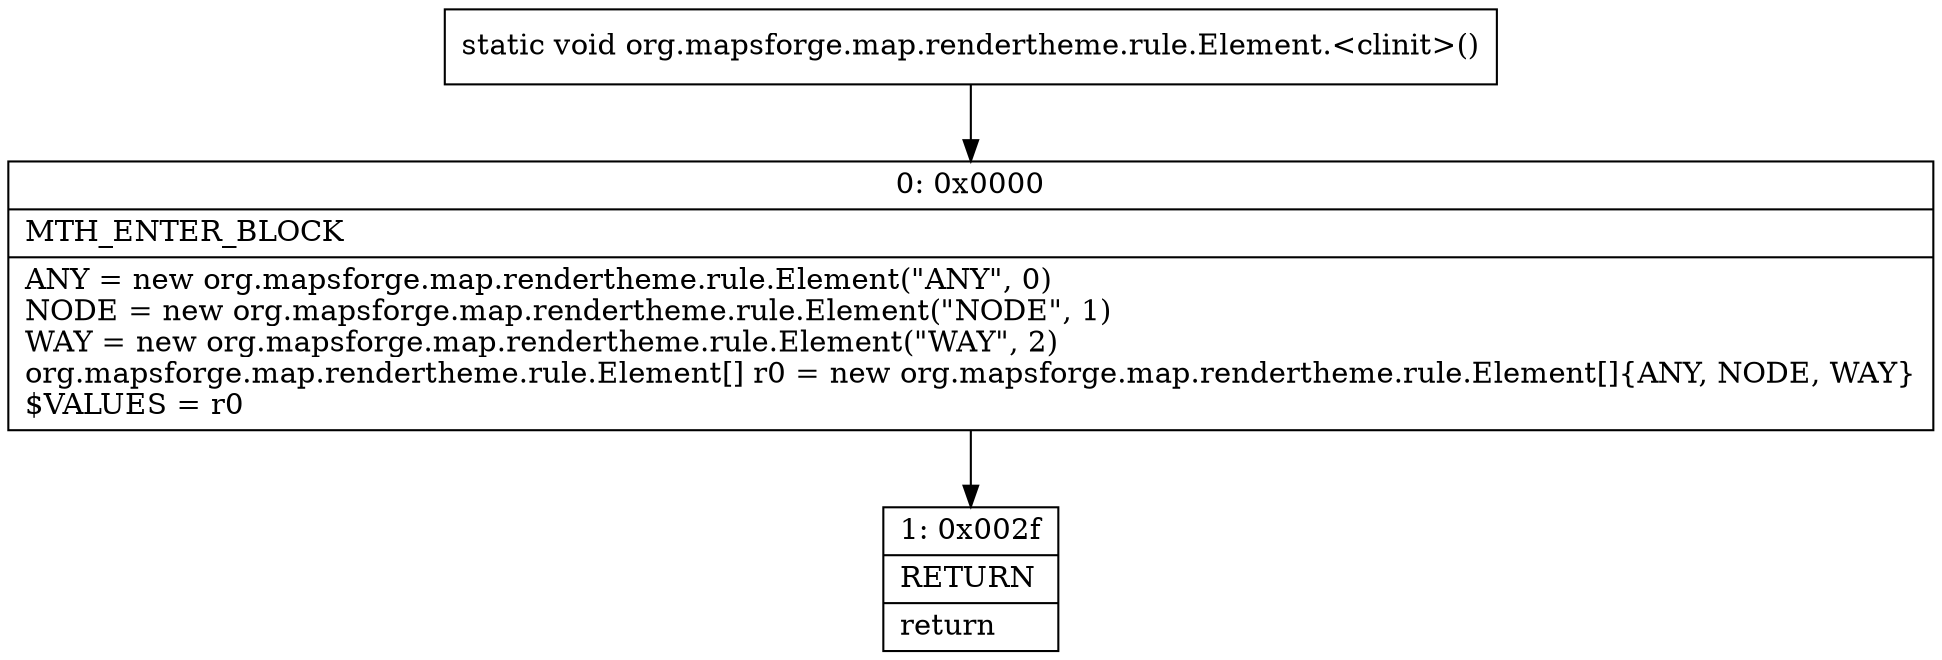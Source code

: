digraph "CFG fororg.mapsforge.map.rendertheme.rule.Element.\<clinit\>()V" {
Node_0 [shape=record,label="{0\:\ 0x0000|MTH_ENTER_BLOCK\l|ANY = new org.mapsforge.map.rendertheme.rule.Element(\"ANY\", 0)\lNODE = new org.mapsforge.map.rendertheme.rule.Element(\"NODE\", 1)\lWAY = new org.mapsforge.map.rendertheme.rule.Element(\"WAY\", 2)\lorg.mapsforge.map.rendertheme.rule.Element[] r0 = new org.mapsforge.map.rendertheme.rule.Element[]\{ANY, NODE, WAY\}\l$VALUES = r0\l}"];
Node_1 [shape=record,label="{1\:\ 0x002f|RETURN\l|return\l}"];
MethodNode[shape=record,label="{static void org.mapsforge.map.rendertheme.rule.Element.\<clinit\>() }"];
MethodNode -> Node_0;
Node_0 -> Node_1;
}


